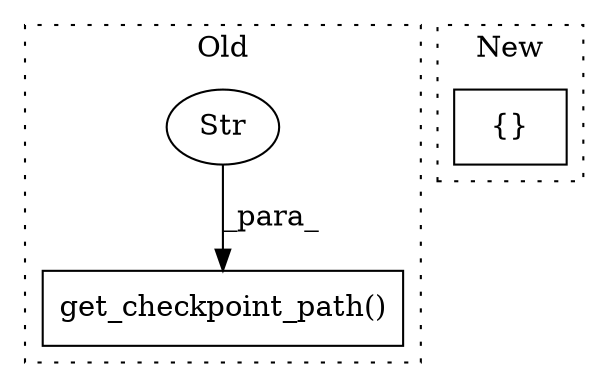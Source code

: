 digraph G {
subgraph cluster0 {
1 [label="get_checkpoint_path()" a="75" s="7459,7492" l="27,1" shape="box"];
3 [label="Str" a="66" s="7486" l="6" shape="ellipse"];
label = "Old";
style="dotted";
}
subgraph cluster1 {
2 [label="{}" a="95" s="7097,7361" l="22,18" shape="box"];
label = "New";
style="dotted";
}
3 -> 1 [label="_para_"];
}